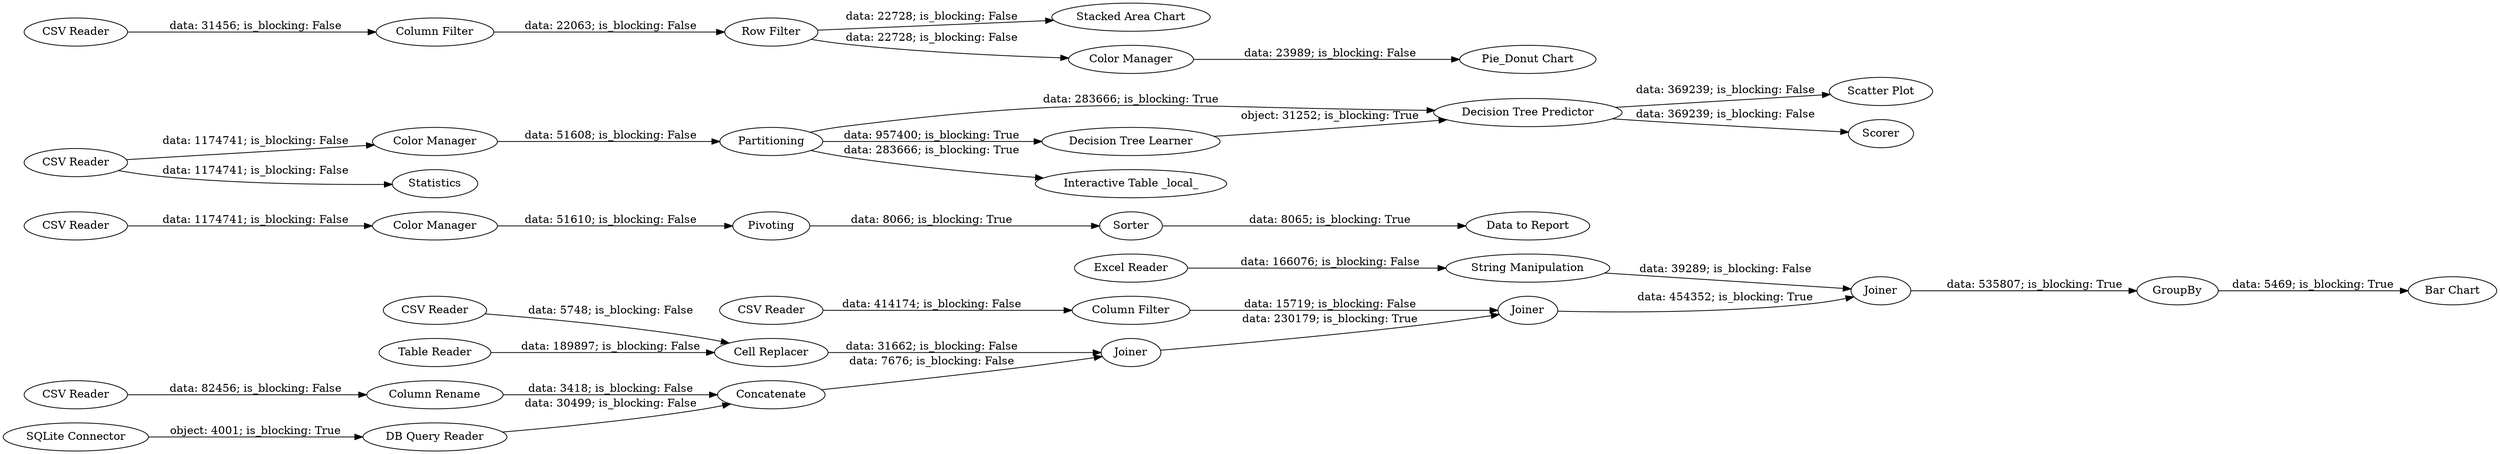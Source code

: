 digraph {
	"-7386773762865939315_255" [label="Bar Chart"]
	"-7386773762865939315_278" [label="CSV Reader"]
	"-7386773762865939315_282" [label="CSV Reader"]
	"-7386773762865939315_240" [label="String Manipulation"]
	"-7386773762865939315_16" [label="Data to Report"]
	"-7386773762865939315_4" [label="Decision Tree Predictor"]
	"-7386773762865939315_11" [label="CSV Reader"]
	"-7386773762865939315_283" [label="Stacked Area Chart"]
	"-7386773762865939315_2" [label="Color Manager"]
	"-7386773762865939315_263" [label="Column Filter"]
	"-7386773762865939315_17" [label=Pivoting]
	"-7386773762865939315_6" [label="Color Manager"]
	"-7386773762865939315_271" [label=Joiner]
	"-7386773762865939315_15" [label=Sorter]
	"-7386773762865939315_9" [label=Statistics]
	"-7386773762865939315_129" [label="Cell Replacer"]
	"-7386773762865939315_13" [label="Scatter Plot"]
	"-7386773762865939315_286" [label="Column Filter"]
	"-7386773762865939315_284" [label="Pie_Donut Chart"]
	"-7386773762865939315_156" [label="Column Rename"]
	"-7386773762865939315_275" [label="CSV Reader"]
	"-7386773762865939315_276" [label="SQLite Connector"]
	"-7386773762865939315_273" [label=Joiner]
	"-7386773762865939315_5" [label=Partitioning]
	"-7386773762865939315_3" [label="Row Filter"]
	"-7386773762865939315_280" [label="Excel Reader"]
	"-7386773762865939315_10" [label="Decision Tree Learner"]
	"-7386773762865939315_12" [label=Scorer]
	"-7386773762865939315_287" [label="CSV Reader"]
	"-7386773762865939315_7" [label="Interactive Table _local_"]
	"-7386773762865939315_272" [label=Joiner]
	"-7386773762865939315_281" [label="Color Manager"]
	"-7386773762865939315_277" [label="Table Reader"]
	"-7386773762865939315_261" [label="DB Query Reader"]
	"-7386773762865939315_143" [label=Concatenate]
	"-7386773762865939315_244" [label=GroupBy]
	"-7386773762865939315_279" [label="CSV Reader"]
	"-7386773762865939315_244" -> "-7386773762865939315_255" [label="data: 5469; is_blocking: True"]
	"-7386773762865939315_3" -> "-7386773762865939315_283" [label="data: 22728; is_blocking: False"]
	"-7386773762865939315_4" -> "-7386773762865939315_12" [label="data: 369239; is_blocking: False"]
	"-7386773762865939315_286" -> "-7386773762865939315_3" [label="data: 22063; is_blocking: False"]
	"-7386773762865939315_11" -> "-7386773762865939315_9" [label="data: 1174741; is_blocking: False"]
	"-7386773762865939315_6" -> "-7386773762865939315_284" [label="data: 23989; is_blocking: False"]
	"-7386773762865939315_3" -> "-7386773762865939315_6" [label="data: 22728; is_blocking: False"]
	"-7386773762865939315_15" -> "-7386773762865939315_16" [label="data: 8065; is_blocking: True"]
	"-7386773762865939315_10" -> "-7386773762865939315_4" [label="object: 31252; is_blocking: True"]
	"-7386773762865939315_281" -> "-7386773762865939315_17" [label="data: 51610; is_blocking: False"]
	"-7386773762865939315_280" -> "-7386773762865939315_240" [label="data: 166076; is_blocking: False"]
	"-7386773762865939315_282" -> "-7386773762865939315_281" [label="data: 1174741; is_blocking: False"]
	"-7386773762865939315_277" -> "-7386773762865939315_129" [label="data: 189897; is_blocking: False"]
	"-7386773762865939315_272" -> "-7386773762865939315_273" [label="data: 454352; is_blocking: True"]
	"-7386773762865939315_129" -> "-7386773762865939315_271" [label="data: 31662; is_blocking: False"]
	"-7386773762865939315_5" -> "-7386773762865939315_10" [label="data: 957400; is_blocking: True"]
	"-7386773762865939315_261" -> "-7386773762865939315_143" [label="data: 30499; is_blocking: False"]
	"-7386773762865939315_287" -> "-7386773762865939315_286" [label="data: 31456; is_blocking: False"]
	"-7386773762865939315_279" -> "-7386773762865939315_263" [label="data: 414174; is_blocking: False"]
	"-7386773762865939315_11" -> "-7386773762865939315_2" [label="data: 1174741; is_blocking: False"]
	"-7386773762865939315_271" -> "-7386773762865939315_272" [label="data: 230179; is_blocking: True"]
	"-7386773762865939315_2" -> "-7386773762865939315_5" [label="data: 51608; is_blocking: False"]
	"-7386773762865939315_17" -> "-7386773762865939315_15" [label="data: 8066; is_blocking: True"]
	"-7386773762865939315_4" -> "-7386773762865939315_13" [label="data: 369239; is_blocking: False"]
	"-7386773762865939315_5" -> "-7386773762865939315_7" [label="data: 283666; is_blocking: True"]
	"-7386773762865939315_273" -> "-7386773762865939315_244" [label="data: 535807; is_blocking: True"]
	"-7386773762865939315_240" -> "-7386773762865939315_273" [label="data: 39289; is_blocking: False"]
	"-7386773762865939315_143" -> "-7386773762865939315_271" [label="data: 7676; is_blocking: False"]
	"-7386773762865939315_263" -> "-7386773762865939315_272" [label="data: 15719; is_blocking: False"]
	"-7386773762865939315_278" -> "-7386773762865939315_129" [label="data: 5748; is_blocking: False"]
	"-7386773762865939315_5" -> "-7386773762865939315_4" [label="data: 283666; is_blocking: True"]
	"-7386773762865939315_156" -> "-7386773762865939315_143" [label="data: 3418; is_blocking: False"]
	"-7386773762865939315_275" -> "-7386773762865939315_156" [label="data: 82456; is_blocking: False"]
	"-7386773762865939315_276" -> "-7386773762865939315_261" [label="object: 4001; is_blocking: True"]
	rankdir=LR
}
